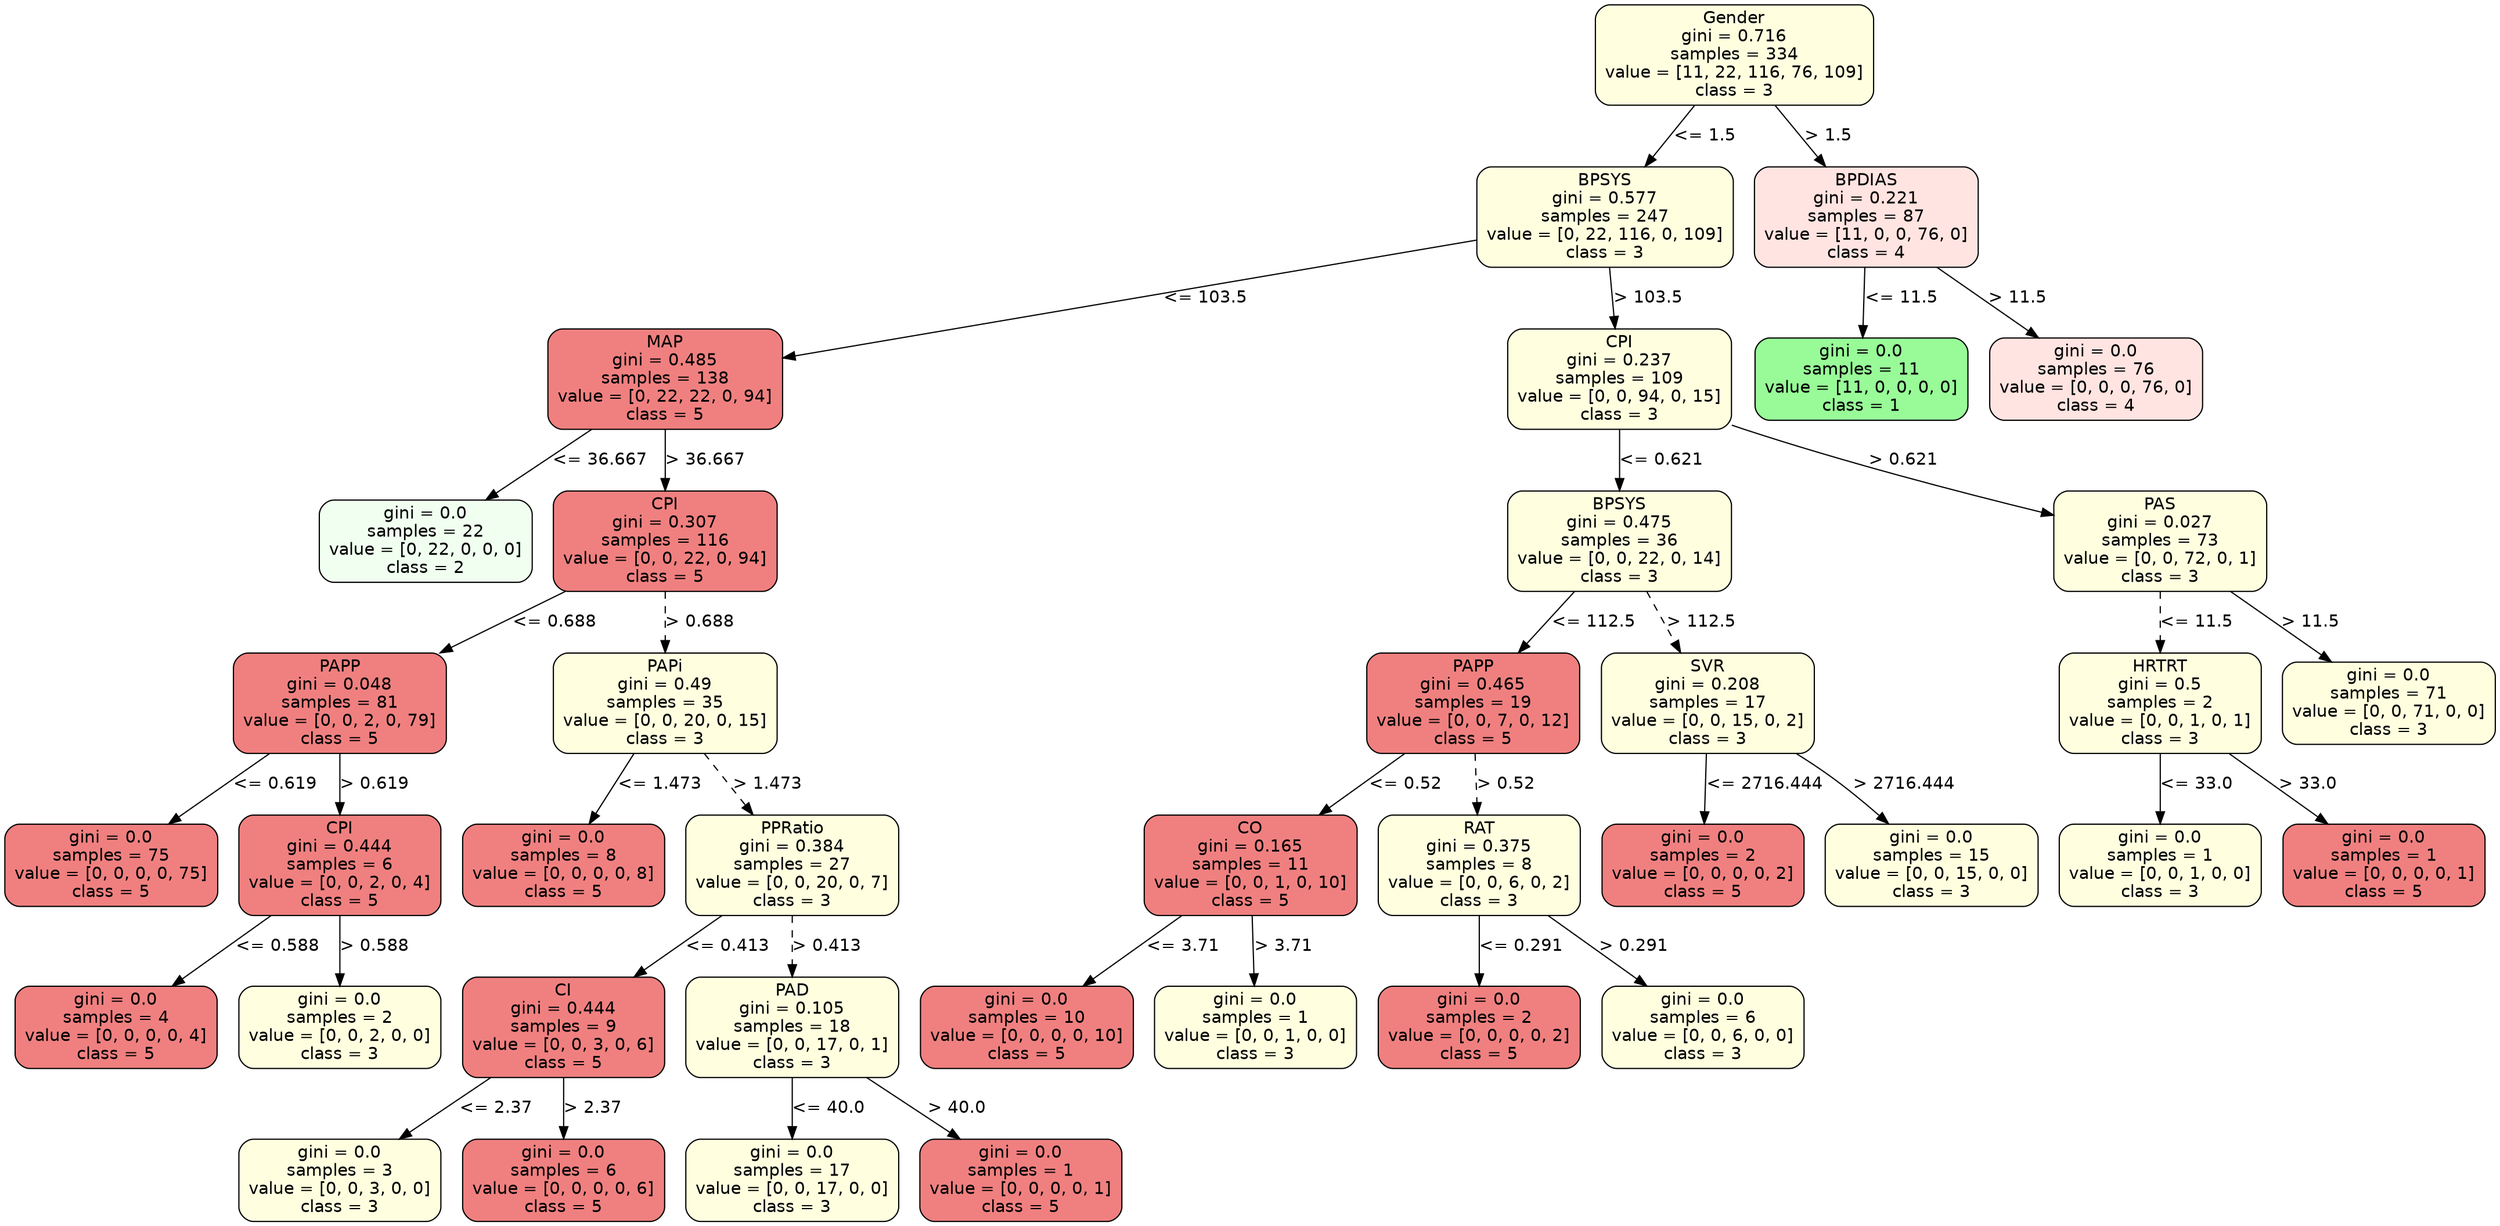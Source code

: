 strict digraph Tree {
	graph [bb="0,0,1758,1006"];
	node [color=black,
		fontname=helvetica,
		label="\N",
		shape=box,
		style="filled, rounded"
	];
	edge [fontname=helvetica];
	0	[fillcolor=lightyellow,
		height=1.1528,
		label="Gender\ngini = 0.716\nsamples = 334\nvalue = [11, 22, 116, 76, 109]\nclass = 3",
		pos="1199.5,964.5",
		width=2.6667];
	1	[fillcolor=lightyellow,
		height=1.1528,
		label="BPSYS\ngini = 0.577\nsamples = 247\nvalue = [0, 22, 116, 0, 109]\nclass = 3",
		pos="1108.5,830.5",
		width=2.4583];
	0 -> 1	[label="<= 1.5",
		labelangle=45,
		labeldistance=2.5,
		lp="1177.5,897.5",
		op="<=",
		param=1.5,
		pos="e,1136.6,872.27 1171.5,922.82 1162.3,909.52 1152,894.6 1142.4,880.74",
		style=solid];
	36	[fillcolor=mistyrose,
		height=1.1528,
		label="BPDIAS\ngini = 0.221\nsamples = 87\nvalue = [11, 0, 0, 76, 0]\nclass = 4",
		pos="1292.5,830.5",
		width=2.1528];
	0 -> 36	[label="> 1.5",
		labelangle=-45,
		labeldistance=2.5,
		lp="1265,897.5",
		op=">",
		param=1.5,
		pos="e,1263.8,872.27 1228.2,922.82 1237.5,909.52 1248,894.6 1257.8,880.74",
		style=solid];
	2	[fillcolor=lightcoral,
		height=1.1528,
		label="MAP\ngini = 0.485\nsamples = 138\nvalue = [0, 22, 22, 0, 94]\nclass = 5",
		pos="474.5,696.5",
		width=2.25];
	1 -> 2	[label="<= 103.5",
		lp="839,763.5",
		op="<=",
		param=103.5,
		pos="e,555.7,714.4 1019.7,811.01 899.68,786.02 686.9,741.72 565.7,716.49",
		style=solid];
	19	[fillcolor=lightyellow,
		height=1.1528,
		label="CPI\ngini = 0.237\nsamples = 109\nvalue = [0, 0, 94, 0, 15]\nclass = 3",
		pos="1117.5,696.5",
		width=2.1528];
	1 -> 19	[label="> 103.5",
		lp="1136.5,763.5",
		op=">",
		param=103.5,
		pos="e,1114.7,738.27 1111.3,788.82 1112.1,776.02 1113.1,761.73 1114,748.32",
		style=solid];
	3	[fillcolor=honeydew,
		height=0.94444,
		label="gini = 0.0\nsamples = 22\nvalue = [0, 22, 0, 0, 0]\nclass = 2",
		pos="305.5,562.5",
		width=2.0417];
	2 -> 3	[label="<= 36.667",
		lp="426.5,629.5",
		op="<=",
		param=36.667,
		pos="e,347.79,596.53 422.42,654.82 401.17,638.23 376.71,619.12 355.67,602.69",
		style=solid];
	4	[fillcolor=lightcoral,
		height=1.1528,
		label="CPI\ngini = 0.307\nsamples = 116\nvalue = [0, 0, 22, 0, 94]\nclass = 5",
		pos="474.5,562.5",
		width=2.1528];
	2 -> 4	[label="> 36.667",
		lp="501.5,629.5",
		op=">",
		param=36.667,
		pos="e,474.5,604.27 474.5,654.82 474.5,642.02 474.5,627.73 474.5,614.32",
		style=solid];
	5	[fillcolor=lightcoral,
		height=1.1528,
		label="PAPP\ngini = 0.048\nsamples = 81\nvalue = [0, 0, 2, 0, 79]\nclass = 5",
		pos="235.5,428.5",
		width=2.0417];
	4 -> 5	[label="<= 0.688",
		lp="390,495.5",
		op="<=",
		param=0.688,
		pos="e,309.11,470.15 401.17,521 374.91,506.5 345.14,490.05 318.14,475.14",
		style=solid];
	10	[fillcolor=lightyellow,
		height=1.1528,
		label="PAPi\ngini = 0.49\nsamples = 35\nvalue = [0, 0, 20, 0, 15]\nclass = 3",
		pos="474.5,428.5",
		width=2.1528];
	4 -> 10	[label="> 0.688",
		lp="497.5,495.5",
		op=">",
		param=0.688,
		pos="e,474.5,470.27 474.5,520.82 474.5,508.02 474.5,493.73 474.5,480.32",
		style=dashed];
	6	[fillcolor=lightcoral,
		height=0.94444,
		label="gini = 0.0\nsamples = 75\nvalue = [0, 0, 0, 0, 75]\nclass = 5",
		pos="73.5,294.5",
		width=2.0417];
	5 -> 6	[label="<= 0.619",
		lp="187,361.5",
		op="<=",
		param=0.619,
		pos="e,114.04,328.53 185.57,386.82 165.3,370.3 141.97,351.29 121.86,334.9",
		style=solid];
	7	[fillcolor=lightcoral,
		height=1.1528,
		label="CPI\ngini = 0.444\nsamples = 6\nvalue = [0, 0, 2, 0, 4]\nclass = 5",
		pos="235.5,294.5",
		width=1.9444];
	5 -> 7	[label="> 0.619",
		lp="258.5,361.5",
		op=">",
		param=0.619,
		pos="e,235.5,336.27 235.5,386.82 235.5,374.02 235.5,359.73 235.5,346.32",
		style=solid];
	8	[fillcolor=lightcoral,
		height=0.94444,
		label="gini = 0.0\nsamples = 4\nvalue = [0, 0, 0, 0, 4]\nclass = 5",
		pos="77.5,160.5",
		width=1.9444];
	7 -> 8	[label="<= 0.588",
		lp="189,227.5",
		op="<=",
		param=0.588,
		pos="e,117.03,194.53 186.81,252.82 167.12,236.37 144.48,217.46 124.93,201.12",
		style=solid];
	9	[fillcolor=lightyellow,
		height=0.94444,
		label="gini = 0.0\nsamples = 2\nvalue = [0, 0, 2, 0, 0]\nclass = 3",
		pos="235.5,160.5",
		width=1.9444];
	7 -> 9	[label="> 0.588",
		lp="258.5,227.5",
		op=">",
		param=0.588,
		pos="e,235.5,194.74 235.5,252.82 235.5,237.68 235.5,220.44 235.5,205.05",
		style=solid];
	11	[fillcolor=lightcoral,
		height=0.94444,
		label="gini = 0.0\nsamples = 8\nvalue = [0, 0, 0, 0, 8]\nclass = 5",
		pos="393.5,294.5",
		width=1.9444];
	10 -> 11	[label="<= 1.473",
		lp="464,361.5",
		op="<=",
		param=1.473,
		pos="e,412.44,328.63 447.68,386.74 443.88,380.82 440.06,374.77 436.5,369 430.26,358.88 423.69,347.86 417.62,337.51",
		style=solid];
	12	[fillcolor=lightyellow,
		height=1.1528,
		label="PPRatio\ngini = 0.384\nsamples = 27\nvalue = [0, 0, 20, 0, 7]\nclass = 3",
		pos="555.5,294.5",
		width=2.0417];
	10 -> 12	[label="> 1.473",
		lp="540.5,361.5",
		op=">",
		param=1.473,
		pos="e,530.48,336.27 499.46,386.82 507.55,373.64 516.6,358.89 525.04,345.14",
		style=dashed];
	13	[fillcolor=lightcoral,
		height=1.1528,
		label="CI\ngini = 0.444\nsamples = 9\nvalue = [0, 0, 3, 0, 6]\nclass = 5",
		pos="393.5,160.5",
		width=1.9444];
	12 -> 13	[label="<= 0.413",
		lp="507,227.5",
		op="<=",
		param=0.413,
		pos="e,443.26,202.05 505.57,252.82 488.4,238.83 469.03,223.04 451.29,208.59",
		style=solid];
	16	[fillcolor=lightyellow,
		height=1.1528,
		label="PAD\ngini = 0.105\nsamples = 18\nvalue = [0, 0, 17, 0, 1]\nclass = 3",
		pos="555.5,160.5",
		width=2.0417];
	12 -> 16	[label="> 0.413",
		lp="578.5,227.5",
		op=">",
		param=0.413,
		pos="e,555.5,202.27 555.5,252.82 555.5,240.02 555.5,225.73 555.5,212.32",
		style=dashed];
	14	[fillcolor=lightyellow,
		height=0.94444,
		label="gini = 0.0\nsamples = 3\nvalue = [0, 0, 3, 0, 0]\nclass = 3",
		pos="235.5,34",
		width=1.9444];
	13 -> 14	[label="<= 2.37",
		lp="343,93.5",
		op="<=",
		param=2.37,
		pos="e,277.6,68.177 341.76,118.73 323.74,104.53 303.55,88.62 285.65,74.517",
		style=solid];
	15	[fillcolor=lightcoral,
		height=0.94444,
		label="gini = 0.0\nsamples = 6\nvalue = [0, 0, 0, 0, 6]\nclass = 5",
		pos="393.5,34",
		width=1.9444];
	13 -> 15	[label="> 2.37",
		lp="413,93.5",
		op=">",
		param=2.37,
		pos="e,393.5,68.379 393.5,118.73 393.5,105.86 393.5,91.597 393.5,78.541",
		style=solid];
	17	[fillcolor=lightyellow,
		height=0.94444,
		label="gini = 0.0\nsamples = 17\nvalue = [0, 0, 17, 0, 0]\nclass = 3",
		pos="555.5,34",
		width=2.0417];
	16 -> 17	[label="<= 40.0",
		lp="579,93.5",
		op="<=",
		param=40.0,
		pos="e,555.5,68.379 555.5,118.73 555.5,105.86 555.5,91.597 555.5,78.541",
		style=solid];
	18	[fillcolor=lightcoral,
		height=0.94444,
		label="gini = 0.0\nsamples = 1\nvalue = [0, 0, 0, 0, 1]\nclass = 5",
		pos="717.5,34",
		width=1.9444];
	16 -> 18	[label="> 40.0",
		lp="671,93.5",
		op=">",
		param=40.0,
		pos="e,674.33,68.177 608.54,118.73 627.03,104.53 647.73,88.62 666.08,74.517",
		style=solid];
	20	[fillcolor=lightyellow,
		height=1.1528,
		label="BPSYS\ngini = 0.475\nsamples = 36\nvalue = [0, 0, 22, 0, 14]\nclass = 3",
		pos="1117.5,562.5",
		width=2.1528];
	19 -> 20	[label="<= 0.621",
		lp="1145,629.5",
		op="<=",
		param=0.621,
		pos="e,1117.5,604.27 1117.5,654.82 1117.5,642.02 1117.5,627.73 1117.5,614.32",
		style=solid];
	31	[fillcolor=lightyellow,
		height=1.1528,
		label="PAS\ngini = 0.027\nsamples = 73\nvalue = [0, 0, 72, 0, 1]\nclass = 3",
		pos="1522.5,562.5",
		width=2.0417];
	19 -> 31	[label="> 0.621",
		lp="1323.5,629.5",
		op=">",
		param=0.621,
		pos="e,1448.8,581.42 1195.5,658.89 1198.8,657.53 1202.2,656.23 1205.5,655 1283.2,626.08 1374.5,600.6 1439.1,583.92",
		style=solid];
	21	[fillcolor=lightcoral,
		height=1.1528,
		label="PAPP\ngini = 0.465\nsamples = 19\nvalue = [0, 0, 7, 0, 12]\nclass = 5",
		pos="1035.5,428.5",
		width=2.0417];
	20 -> 21	[label="<= 112.5",
		lp="1107,495.5",
		op="<=",
		param=112.5,
		pos="e,1060.8,470.27 1092.2,520.82 1084,507.64 1074.9,492.89 1066.3,479.14",
		style=solid];
	28	[fillcolor=lightyellow,
		height=1.1528,
		label="SVR\ngini = 0.208\nsamples = 17\nvalue = [0, 0, 15, 0, 2]\nclass = 3",
		pos="1200.5,428.5",
		width=2.0417];
	20 -> 28	[label="> 112.5",
		lp="1184.5,495.5",
		op=">",
		param=112.5,
		pos="e,1174.9,470.27 1143.1,520.82 1151.4,507.52 1160.8,492.6 1169.5,478.74",
		style=dashed];
	22	[fillcolor=lightcoral,
		height=1.1528,
		label="CO\ngini = 0.165\nsamples = 11\nvalue = [0, 0, 1, 0, 10]\nclass = 5",
		pos="878.5,294.5",
		width=2.0417];
	21 -> 22	[label="<= 0.52",
		lp="986,361.5",
		op="<=",
		param=0.52,
		pos="e,926.73,336.05 987.11,386.82 970.47,372.83 951.7,357.04 934.5,342.59",
		style=solid];
	25	[fillcolor=lightyellow,
		height=1.1528,
		label="RAT\ngini = 0.375\nsamples = 8\nvalue = [0, 0, 6, 0, 2]\nclass = 3",
		pos="1040.5,294.5",
		width=1.9444];
	21 -> 25	[label="> 0.52",
		lp="1058,361.5",
		op=">",
		param=0.52,
		pos="e,1039,336.27 1037,386.82 1037.5,374.02 1038.1,359.73 1038.6,346.32",
		style=dashed];
	23	[fillcolor=lightcoral,
		height=0.94444,
		label="gini = 0.0\nsamples = 10\nvalue = [0, 0, 0, 0, 10]\nclass = 5",
		pos="720.5,160.5",
		width=2.0417];
	22 -> 23	[label="<= 3.71",
		lp="828,227.5",
		op="<=",
		param=3.71,
		pos="e,760.03,194.53 829.81,252.82 810.12,236.37 787.48,217.46 767.93,201.12",
		style=solid];
	24	[fillcolor=lightyellow,
		height=0.94444,
		label="gini = 0.0\nsamples = 1\nvalue = [0, 0, 1, 0, 0]\nclass = 3",
		pos="882.5,160.5",
		width=1.9444];
	22 -> 24	[label="> 3.71",
		lp="901,227.5",
		op=">",
		param=3.71,
		pos="e,881.49,194.74 879.73,252.82 880.19,237.68 880.71,220.44 881.18,205.05",
		style=solid];
	26	[fillcolor=lightcoral,
		height=0.94444,
		label="gini = 0.0\nsamples = 2\nvalue = [0, 0, 0, 0, 2]\nclass = 5",
		pos="1040.5,160.5",
		width=1.9444];
	25 -> 26	[label="<= 0.291",
		lp="1068,227.5",
		op="<=",
		param=0.291,
		pos="e,1040.5,194.74 1040.5,252.82 1040.5,237.68 1040.5,220.44 1040.5,205.05",
		style=solid];
	27	[fillcolor=lightyellow,
		height=0.94444,
		label="gini = 0.0\nsamples = 6\nvalue = [0, 0, 6, 0, 0]\nclass = 3",
		pos="1198.5,160.5",
		width=1.9444];
	25 -> 27	[label="> 0.291",
		lp="1147.5,227.5",
		op=">",
		param=0.291,
		pos="e,1159,194.53 1089.2,252.82 1108.9,236.37 1131.5,217.46 1151.1,201.12",
		style=solid];
	29	[fillcolor=lightcoral,
		height=0.94444,
		label="gini = 0.0\nsamples = 2\nvalue = [0, 0, 0, 0, 2]\nclass = 5",
		pos="1198.5,294.5",
		width=1.9444];
	28 -> 29	[label="<= 2716.444",
		lp="1239,361.5",
		op="<=",
		param=2716.444,
		pos="e,1199,328.74 1199.9,386.82 1199.7,371.68 1199.4,354.44 1199.2,339.05",
		style=solid];
	30	[fillcolor=lightyellow,
		height=0.94444,
		label="gini = 0.0\nsamples = 15\nvalue = [0, 0, 15, 0, 0]\nclass = 3",
		pos="1360.5,294.5",
		width=2.0417];
	28 -> 30	[label="> 2716.444",
		lp="1332,361.5",
		op=">",
		param=2716.444,
		pos="e,1326.7,328.65 1258.7,386.81 1266.5,380.98 1274.3,374.94 1281.5,369 1294.1,358.66 1307.2,346.87 1319.1,335.8",
		style=solid];
	32	[fillcolor=lightyellow,
		height=1.1528,
		label="HRTRT\ngini = 0.5\nsamples = 2\nvalue = [0, 0, 1, 0, 1]\nclass = 3",
		pos="1522.5,428.5",
		width=1.9444];
	31 -> 32	[label="<= 11.5",
		lp="1546,495.5",
		op="<=",
		param=11.5,
		pos="e,1522.5,470.27 1522.5,520.82 1522.5,508.02 1522.5,493.73 1522.5,480.32",
		style=dashed];
	35	[fillcolor=lightyellow,
		height=0.94444,
		label="gini = 0.0\nsamples = 71\nvalue = [0, 0, 71, 0, 0]\nclass = 3",
		pos="1684.5,428.5",
		width=2.0417];
	31 -> 35	[label="> 11.5",
		lp="1627,495.5",
		op=">",
		param=11.5,
		pos="e,1644,462.53 1572.4,520.82 1592.7,504.3 1616,485.29 1636.1,468.9",
		style=solid];
	33	[fillcolor=lightyellow,
		height=0.94444,
		label="gini = 0.0\nsamples = 1\nvalue = [0, 0, 1, 0, 0]\nclass = 3",
		pos="1522.5,294.5",
		width=1.9444];
	32 -> 33	[label="<= 33.0",
		lp="1546,361.5",
		op="<=",
		param=33.0,
		pos="e,1522.5,328.74 1522.5,386.82 1522.5,371.68 1522.5,354.44 1522.5,339.05",
		style=solid];
	34	[fillcolor=lightcoral,
		height=0.94444,
		label="gini = 0.0\nsamples = 1\nvalue = [0, 0, 0, 0, 1]\nclass = 5",
		pos="1680.5,294.5",
		width=1.9444];
	32 -> 34	[label="> 33.0",
		lp="1625,361.5",
		op=">",
		param=33.0,
		pos="e,1641,328.53 1571.2,386.82 1590.9,370.37 1613.5,351.46 1633.1,335.12",
		style=solid];
	37	[fillcolor=palegreen,
		height=0.94444,
		label="gini = 0.0\nsamples = 11\nvalue = [11, 0, 0, 0, 0]\nclass = 1",
		pos="1288.5,696.5",
		width=2.0417];
	36 -> 37	[label="<= 11.5",
		lp="1315,763.5",
		op="<=",
		param=11.5,
		pos="e,1289.5,730.74 1291.3,788.82 1290.8,773.68 1290.3,756.44 1289.8,741.05",
		style=solid];
	38	[fillcolor=mistyrose,
		height=0.94444,
		label="gini = 0.0\nsamples = 76\nvalue = [0, 0, 0, 76, 0]\nclass = 4",
		pos="1453.5,696.5",
		width=2.0417];
	36 -> 38	[label="> 11.5",
		lp="1398,763.5",
		op=">",
		param=11.5,
		pos="e,1413.2,730.53 1342.1,788.82 1362.3,772.3 1385.5,753.29 1405.4,736.9",
		style=solid];
}

